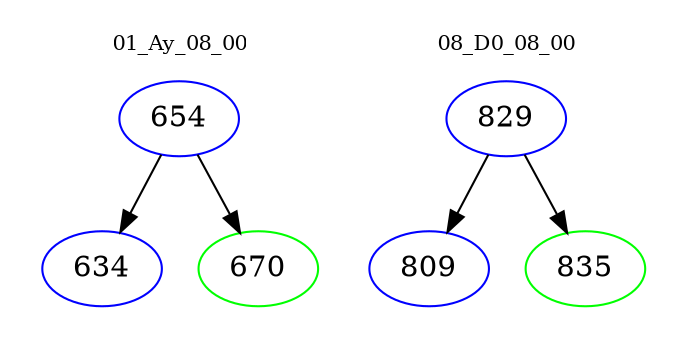 digraph{
subgraph cluster_0 {
color = white
label = "01_Ay_08_00";
fontsize=10;
T0_654 [label="654", color="blue"]
T0_654 -> T0_634 [color="black"]
T0_634 [label="634", color="blue"]
T0_654 -> T0_670 [color="black"]
T0_670 [label="670", color="green"]
}
subgraph cluster_1 {
color = white
label = "08_D0_08_00";
fontsize=10;
T1_829 [label="829", color="blue"]
T1_829 -> T1_809 [color="black"]
T1_809 [label="809", color="blue"]
T1_829 -> T1_835 [color="black"]
T1_835 [label="835", color="green"]
}
}
